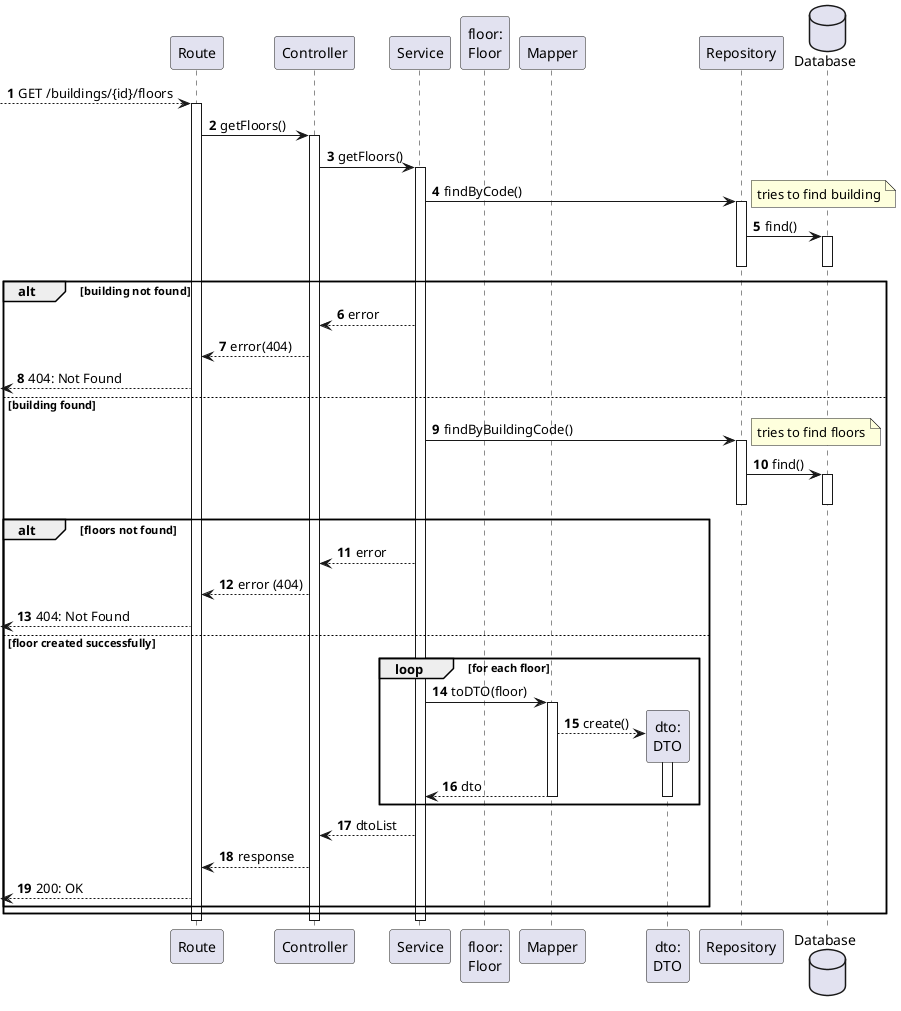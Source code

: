 @startuml
autonumber

participant "Route" as r
participant "Controller" as ctrl
participant "Service" as svc

participant "floor:\nFloor" as floor
participant "Mapper" as map
participant "dto:\nDTO" as dto

participant "Repository" as repo
database "Database" as db

[--> r: GET /buildings/{id}/floors
activate r
    r -> ctrl : getFloors()
    activate ctrl
        ctrl -> svc : getFloors()
        activate svc
            svc -> repo : findByCode()
            note right : tries to find building
            activate repo
                repo -> db : find()
                activate db
                deactivate db
            deactivate repo

            alt building not found
                svc --> ctrl : error
                ctrl --> r : error(404)
                [<-- r : 404: Not Found
            else building found
                svc -> repo : findByBuildingCode()
                note right : tries to find floors
                activate repo
                    repo -> db : find()
                    activate db
                    deactivate db
                deactivate repo

                alt floors not found
                    svc --> ctrl : error
                    ctrl --> r : error (404)
                    [<-- r : 404: Not Found
                else floor created successfully

                loop for each floor
                    svc -> map : toDTO(floor)

                    activate map
                        map --> dto** : create()
                        activate dto
                            map --> svc : dto
                        deactivate dto
                    deactivate map
                end loop

                    svc --> ctrl : dtoList
                    ctrl --> r : response
                    [<-- r : 200: OK
                end
            end
        deactivate svc
    deactivate ctrl
deactivate r

@enduml
